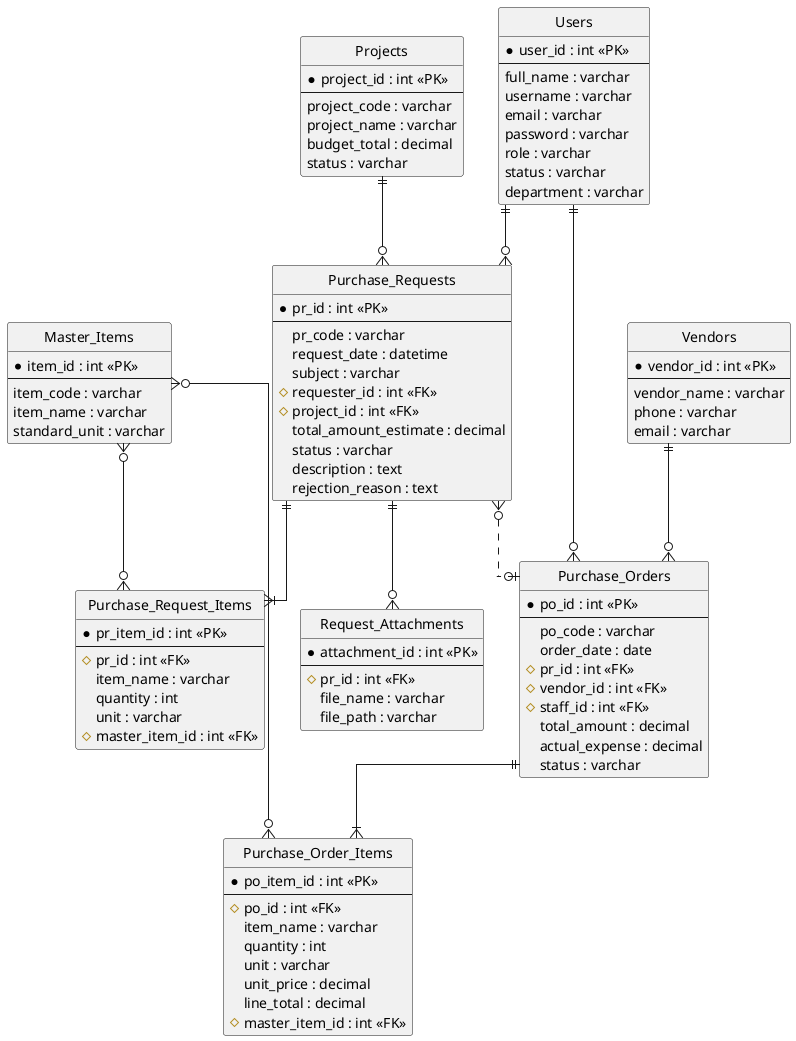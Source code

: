 @startuml
hide circle

skinparam linetype ortho

entity "Users" as users {
  *user_id : int <<PK>>
  --
  full_name : varchar
  username : varchar
  email : varchar
  password : varchar
  role : varchar
  status : varchar
  department : varchar
}

entity "Projects" as projects {
  *project_id : int <<PK>>
  --
  project_code : varchar
  project_name : varchar
  budget_total : decimal
  status : varchar
}

entity "Vendors" as vendors {
  *vendor_id : int <<PK>>
  --
  vendor_name : varchar
  phone : varchar
  email : varchar
}

entity "Master_Items" as master_items {
  *item_id : int <<PK>>
  --
  item_code : varchar
  item_name : varchar
  standard_unit : varchar
}

entity "Purchase_Requests" as pr {
  *pr_id : int <<PK>>
  --
  pr_code : varchar
  request_date : datetime
  subject : varchar
  #requester_id : int <<FK>>
  #project_id : int <<FK>>
  total_amount_estimate : decimal
  status : varchar
  description : text
  rejection_reason : text
}

entity "Purchase_Request_Items" as pr_items {
  *pr_item_id : int <<PK>>
  --
  #pr_id : int <<FK>>
  item_name : varchar
  quantity : int
  unit : varchar
  #master_item_id : int <<FK>>
}


entity "Request_Attachments" as attachments {
    *attachment_id : int <<PK>>
    --
    #pr_id : int <<FK>>
    file_name : varchar
    file_path : varchar
}


entity "Purchase_Orders" as po {
  *po_id : int <<PK>>
  --
  po_code : varchar
  order_date : date
  #pr_id : int <<FK>>
  #vendor_id : int <<FK>>
  #staff_id : int <<FK>>
  total_amount : decimal
  actual_expense : decimal
  status : varchar
}

entity "Purchase_Order_Items" as po_items {
  *po_item_id : int <<PK>>
  --
  #po_id : int <<FK>>
  item_name : varchar
  quantity : int
  unit : varchar
  unit_price : decimal
  line_total : decimal
  #master_item_id : int <<FK>>
}

users ||--o{ pr
projects ||--o{ pr
pr ||--|{ pr_items
master_items }o--o{ pr_items


pr ||--o{ attachments

pr }o..o| po
vendors ||--o{ po
users ||--o{ po
po ||--|{ po_items
master_items }o--o{ po_items

@enduml